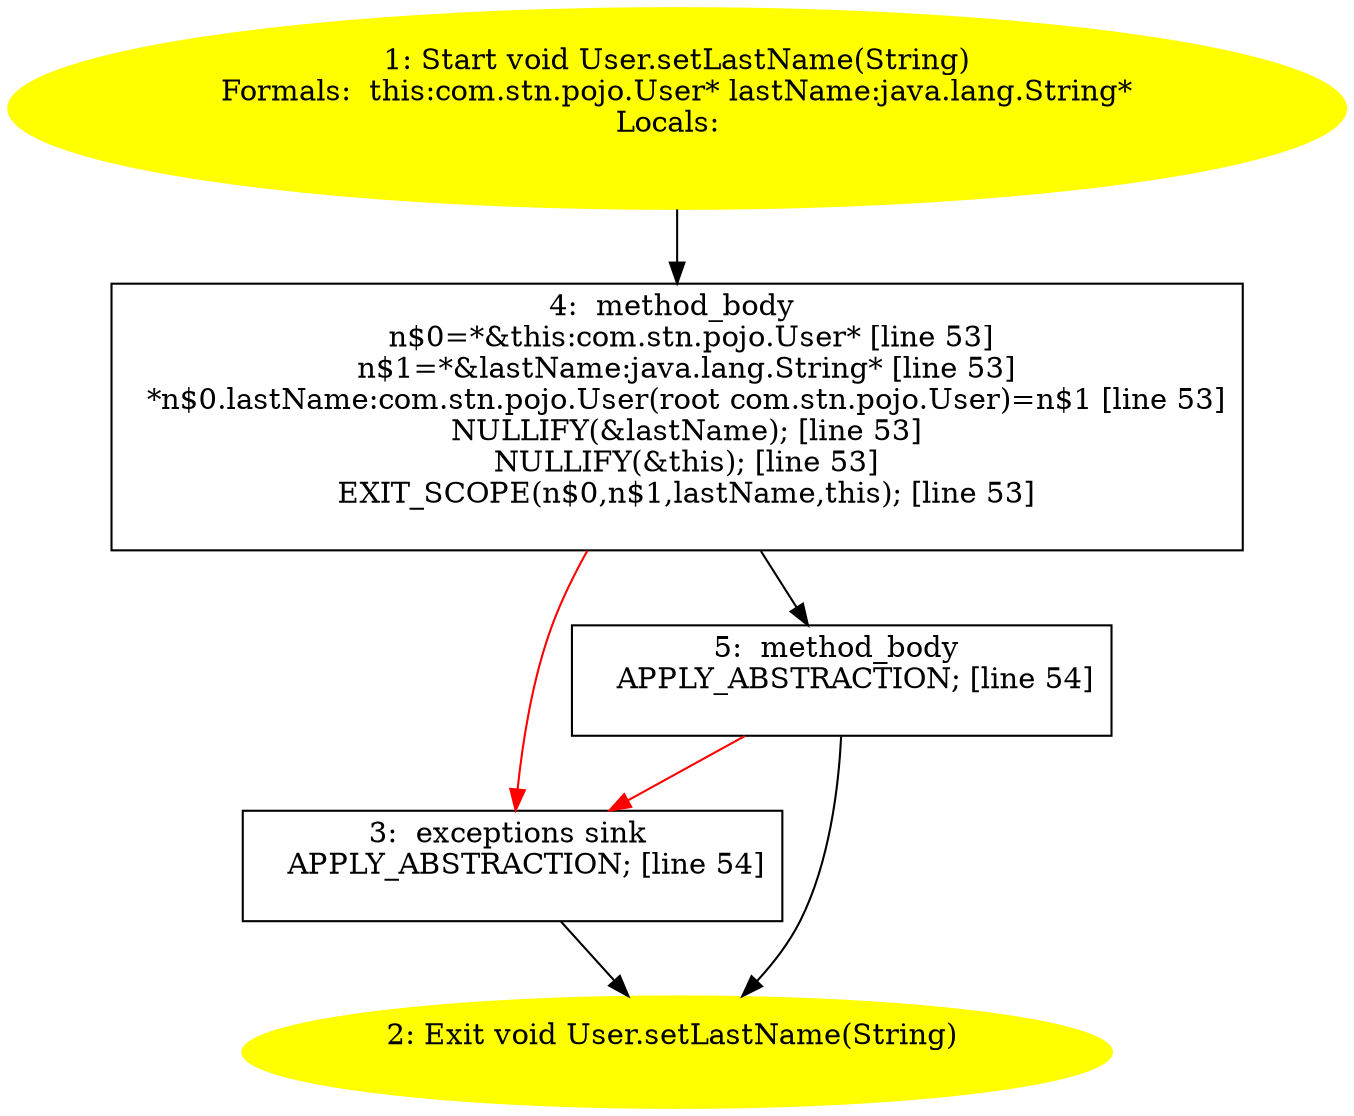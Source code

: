 /* @generated */
digraph cfg {
"com.stn.pojo.User.setLastName(java.lang.String):void.cf069d0e7d2178387b6d91c41fcd81ad_1" [label="1: Start void User.setLastName(String)\nFormals:  this:com.stn.pojo.User* lastName:java.lang.String*\nLocals:  \n  " color=yellow style=filled]
	

	 "com.stn.pojo.User.setLastName(java.lang.String):void.cf069d0e7d2178387b6d91c41fcd81ad_1" -> "com.stn.pojo.User.setLastName(java.lang.String):void.cf069d0e7d2178387b6d91c41fcd81ad_4" ;
"com.stn.pojo.User.setLastName(java.lang.String):void.cf069d0e7d2178387b6d91c41fcd81ad_2" [label="2: Exit void User.setLastName(String) \n  " color=yellow style=filled]
	

"com.stn.pojo.User.setLastName(java.lang.String):void.cf069d0e7d2178387b6d91c41fcd81ad_3" [label="3:  exceptions sink \n   APPLY_ABSTRACTION; [line 54]\n " shape="box"]
	

	 "com.stn.pojo.User.setLastName(java.lang.String):void.cf069d0e7d2178387b6d91c41fcd81ad_3" -> "com.stn.pojo.User.setLastName(java.lang.String):void.cf069d0e7d2178387b6d91c41fcd81ad_2" ;
"com.stn.pojo.User.setLastName(java.lang.String):void.cf069d0e7d2178387b6d91c41fcd81ad_4" [label="4:  method_body \n   n$0=*&this:com.stn.pojo.User* [line 53]\n  n$1=*&lastName:java.lang.String* [line 53]\n  *n$0.lastName:com.stn.pojo.User(root com.stn.pojo.User)=n$1 [line 53]\n  NULLIFY(&lastName); [line 53]\n  NULLIFY(&this); [line 53]\n  EXIT_SCOPE(n$0,n$1,lastName,this); [line 53]\n " shape="box"]
	

	 "com.stn.pojo.User.setLastName(java.lang.String):void.cf069d0e7d2178387b6d91c41fcd81ad_4" -> "com.stn.pojo.User.setLastName(java.lang.String):void.cf069d0e7d2178387b6d91c41fcd81ad_5" ;
	 "com.stn.pojo.User.setLastName(java.lang.String):void.cf069d0e7d2178387b6d91c41fcd81ad_4" -> "com.stn.pojo.User.setLastName(java.lang.String):void.cf069d0e7d2178387b6d91c41fcd81ad_3" [color="red" ];
"com.stn.pojo.User.setLastName(java.lang.String):void.cf069d0e7d2178387b6d91c41fcd81ad_5" [label="5:  method_body \n   APPLY_ABSTRACTION; [line 54]\n " shape="box"]
	

	 "com.stn.pojo.User.setLastName(java.lang.String):void.cf069d0e7d2178387b6d91c41fcd81ad_5" -> "com.stn.pojo.User.setLastName(java.lang.String):void.cf069d0e7d2178387b6d91c41fcd81ad_2" ;
	 "com.stn.pojo.User.setLastName(java.lang.String):void.cf069d0e7d2178387b6d91c41fcd81ad_5" -> "com.stn.pojo.User.setLastName(java.lang.String):void.cf069d0e7d2178387b6d91c41fcd81ad_3" [color="red" ];
}
